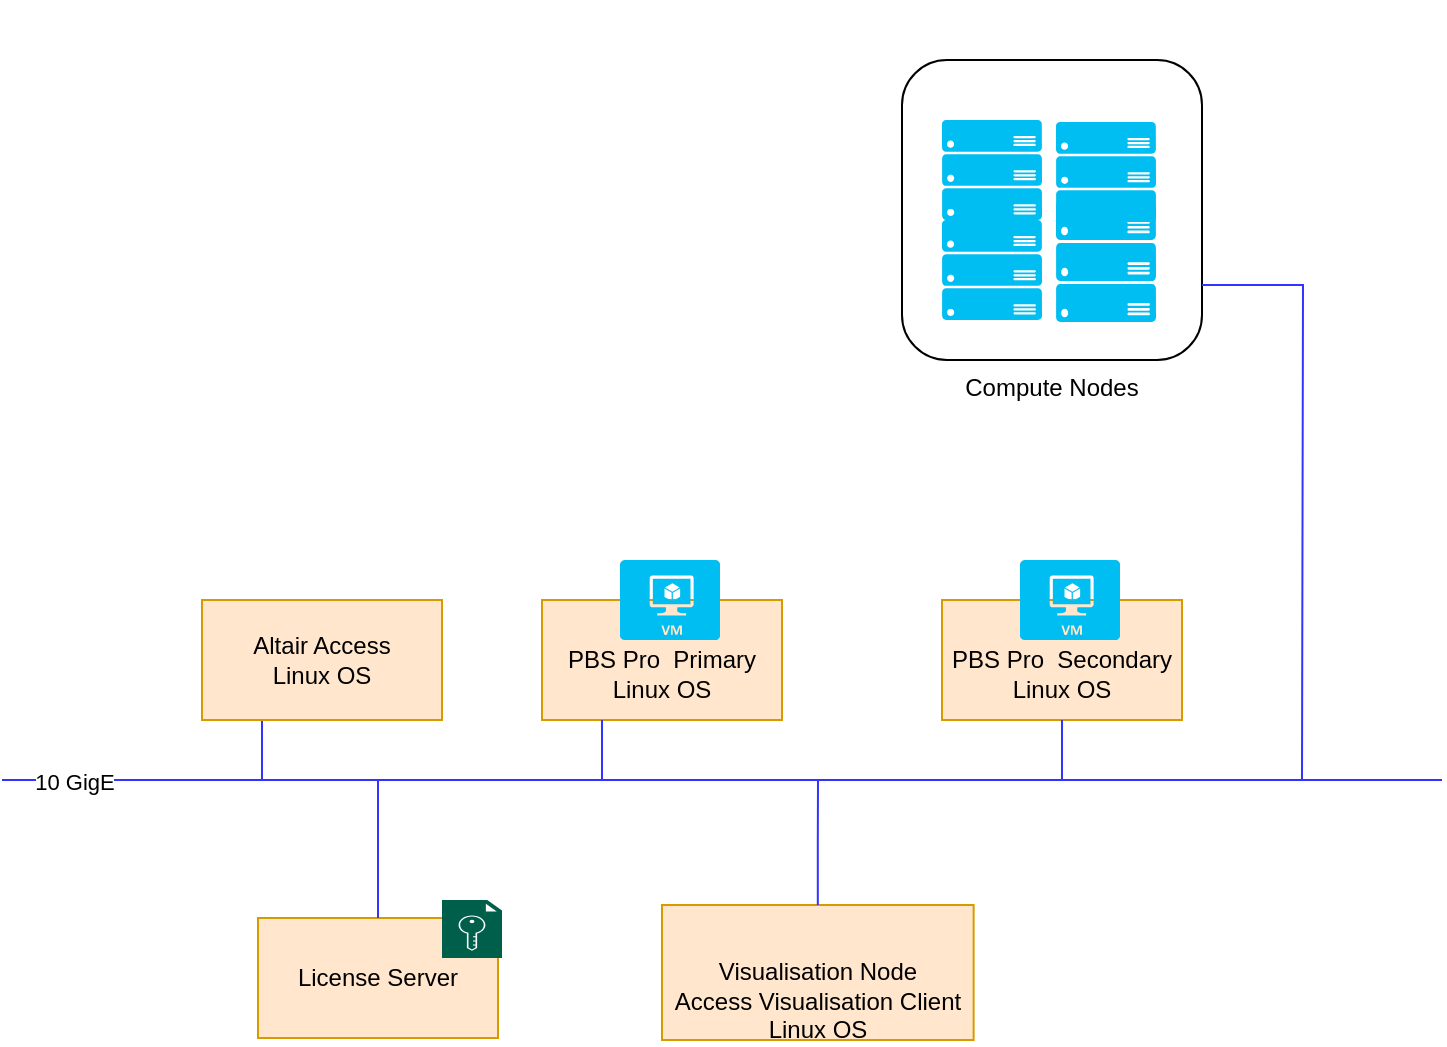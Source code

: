<mxfile version="17.1.1" type="github">
  <diagram id="HHhNP4SVwIDUWHWwpKeL" name="Page-1">
    <mxGraphModel dx="1599" dy="1069" grid="1" gridSize="10" guides="1" tooltips="1" connect="1" arrows="1" fold="1" page="1" pageScale="1" pageWidth="827" pageHeight="1169" math="0" shadow="0">
      <root>
        <mxCell id="0" />
        <mxCell id="1" parent="0" />
        <mxCell id="YsyHnd-0THPUY1DzU66A-9" value="" style="group" vertex="1" connectable="0" parent="1">
          <mxGeometry x="400" y="640" width="174" height="90" as="geometry" />
        </mxCell>
        <mxCell id="YsyHnd-0THPUY1DzU66A-8" value="&lt;br&gt;&lt;br&gt;Visualisation Node&lt;br&gt;Access Visualisation Client&lt;br&gt;Linux OS" style="rounded=0;whiteSpace=wrap;html=1;fillColor=#ffe6cc;strokeColor=#d79b00;" vertex="1" parent="YsyHnd-0THPUY1DzU66A-9">
          <mxGeometry y="22.5" width="155.821" height="67.5" as="geometry" />
        </mxCell>
        <mxCell id="YsyHnd-0THPUY1DzU66A-6" value="" style="shape=image;html=1;verticalAlign=top;verticalLabelPosition=bottom;labelBackgroundColor=#ffffff;imageAspect=0;aspect=fixed;image=https://cdn2.iconfinder.com/data/icons/gnomeicontheme/24x24/stock/image/stock_graphics-align-bottom.png" vertex="1" parent="YsyHnd-0THPUY1DzU66A-9">
          <mxGeometry x="116.866" width="44" height="44" as="geometry" />
        </mxCell>
        <mxCell id="YsyHnd-0THPUY1DzU66A-10" value="" style="group" vertex="1" connectable="0" parent="1">
          <mxGeometry x="340" y="490" width="120" height="80" as="geometry" />
        </mxCell>
        <mxCell id="YsyHnd-0THPUY1DzU66A-1" value="&lt;br&gt;PBS Pro &amp;nbsp;Primary&lt;br&gt;Linux OS" style="rounded=0;whiteSpace=wrap;html=1;fillColor=#ffe6cc;strokeColor=#d79b00;" vertex="1" parent="YsyHnd-0THPUY1DzU66A-10">
          <mxGeometry y="20" width="120" height="60" as="geometry" />
        </mxCell>
        <mxCell id="YsyHnd-0THPUY1DzU66A-2" value="" style="verticalLabelPosition=bottom;html=1;verticalAlign=top;align=center;strokeColor=none;fillColor=#00BEF2;shape=mxgraph.azure.virtual_machine;" vertex="1" parent="YsyHnd-0THPUY1DzU66A-10">
          <mxGeometry x="39" width="50" height="40" as="geometry" />
        </mxCell>
        <mxCell id="YsyHnd-0THPUY1DzU66A-11" value="" style="group" vertex="1" connectable="0" parent="1">
          <mxGeometry x="540" y="490" width="120" height="80" as="geometry" />
        </mxCell>
        <mxCell id="YsyHnd-0THPUY1DzU66A-3" value="&lt;br&gt;PBS Pro &amp;nbsp;Secondary&lt;br&gt;Linux OS" style="rounded=0;whiteSpace=wrap;html=1;fillColor=#ffe6cc;strokeColor=#d79b00;" vertex="1" parent="YsyHnd-0THPUY1DzU66A-11">
          <mxGeometry y="20" width="120" height="60" as="geometry" />
        </mxCell>
        <mxCell id="YsyHnd-0THPUY1DzU66A-4" value="" style="verticalLabelPosition=bottom;html=1;verticalAlign=top;align=center;strokeColor=none;fillColor=#00BEF2;shape=mxgraph.azure.virtual_machine;" vertex="1" parent="YsyHnd-0THPUY1DzU66A-11">
          <mxGeometry x="39" width="50" height="40" as="geometry" />
        </mxCell>
        <mxCell id="YsyHnd-0THPUY1DzU66A-38" style="edgeStyle=orthogonalEdgeStyle;rounded=0;orthogonalLoop=1;jettySize=auto;html=1;exitX=0.25;exitY=1;exitDx=0;exitDy=0;endArrow=none;endFill=0;strokeColor=#3333FF;" edge="1" parent="1" source="YsyHnd-0THPUY1DzU66A-27">
          <mxGeometry relative="1" as="geometry">
            <mxPoint x="200" y="600" as="targetPoint" />
          </mxGeometry>
        </mxCell>
        <mxCell id="YsyHnd-0THPUY1DzU66A-27" value="Altair Access&lt;br&gt;Linux OS" style="rounded=0;whiteSpace=wrap;html=1;fillColor=#ffe6cc;strokeColor=#d79b00;" vertex="1" parent="1">
          <mxGeometry x="170" y="510" width="120" height="60" as="geometry" />
        </mxCell>
        <mxCell id="YsyHnd-0THPUY1DzU66A-28" value="" style="group" vertex="1" connectable="0" parent="1">
          <mxGeometry x="198" y="660" width="122" height="69" as="geometry" />
        </mxCell>
        <mxCell id="YsyHnd-0THPUY1DzU66A-15" value="License Server" style="rounded=0;whiteSpace=wrap;html=1;fillColor=#ffe6cc;strokeColor=#d79b00;" vertex="1" parent="YsyHnd-0THPUY1DzU66A-28">
          <mxGeometry y="9" width="120" height="60" as="geometry" />
        </mxCell>
        <mxCell id="YsyHnd-0THPUY1DzU66A-16" value="" style="sketch=0;pointerEvents=1;shadow=0;dashed=0;html=1;strokeColor=none;fillColor=#005F4B;labelPosition=center;verticalLabelPosition=bottom;verticalAlign=top;align=center;outlineConnect=0;shape=mxgraph.veeam2.license_file;" vertex="1" parent="YsyHnd-0THPUY1DzU66A-28">
          <mxGeometry x="92" width="30" height="29" as="geometry" />
        </mxCell>
        <mxCell id="YsyHnd-0THPUY1DzU66A-29" value="" style="group" vertex="1" connectable="0" parent="1">
          <mxGeometry x="520" y="210" width="183" height="230.5" as="geometry" />
        </mxCell>
        <mxCell id="YsyHnd-0THPUY1DzU66A-25" value="Compute Nodes" style="rounded=1;whiteSpace=wrap;html=1;fillColor=none;labelPosition=center;verticalLabelPosition=bottom;align=center;verticalAlign=top;" vertex="1" parent="YsyHnd-0THPUY1DzU66A-29">
          <mxGeometry y="30" width="150" height="150" as="geometry" />
        </mxCell>
        <mxCell id="YsyHnd-0THPUY1DzU66A-26" value="" style="group" vertex="1" connectable="0" parent="YsyHnd-0THPUY1DzU66A-29">
          <mxGeometry x="20" y="60" width="163" height="170.5" as="geometry" />
        </mxCell>
        <mxCell id="YsyHnd-0THPUY1DzU66A-20" value="" style="verticalLabelPosition=bottom;html=1;verticalAlign=top;align=center;strokeColor=none;fillColor=#00BEF2;shape=mxgraph.azure.server_rack;" vertex="1" parent="YsyHnd-0THPUY1DzU66A-26">
          <mxGeometry width="50" height="50" as="geometry" />
        </mxCell>
        <mxCell id="YsyHnd-0THPUY1DzU66A-21" value="" style="verticalLabelPosition=bottom;html=1;verticalAlign=top;align=center;strokeColor=none;fillColor=#00BEF2;shape=mxgraph.azure.server_rack;" vertex="1" parent="YsyHnd-0THPUY1DzU66A-26">
          <mxGeometry y="50" width="50" height="50" as="geometry" />
        </mxCell>
        <mxCell id="YsyHnd-0THPUY1DzU66A-22" value="" style="verticalLabelPosition=bottom;html=1;verticalAlign=top;align=center;strokeColor=none;fillColor=#00BEF2;shape=mxgraph.azure.server_rack;" vertex="1" parent="YsyHnd-0THPUY1DzU66A-26">
          <mxGeometry x="57" y="1" width="50" height="50" as="geometry" />
        </mxCell>
        <mxCell id="YsyHnd-0THPUY1DzU66A-23" value="" style="verticalLabelPosition=bottom;html=1;verticalAlign=top;align=center;strokeColor=none;fillColor=#00BEF2;shape=mxgraph.azure.server_rack;" vertex="1" parent="YsyHnd-0THPUY1DzU66A-26">
          <mxGeometry x="57" y="41" width="50" height="60" as="geometry" />
        </mxCell>
        <mxCell id="YsyHnd-0THPUY1DzU66A-24" value="" style="shape=image;imageAspect=0;aspect=fixed;verticalLabelPosition=bottom;verticalAlign=top;image=https://upload.wikimedia.org/wikipedia/commons/thumb/e/e6/OpenStack®_Logo_2016.svg/2560px-OpenStack®_Logo_2016.svg.png;" vertex="1" parent="YsyHnd-0THPUY1DzU66A-29">
          <mxGeometry x="23.21" width="103.59" height="50" as="geometry" />
        </mxCell>
        <mxCell id="YsyHnd-0THPUY1DzU66A-31" value="" style="endArrow=none;html=1;rounded=0;strokeColor=#3333FF;" edge="1" parent="1">
          <mxGeometry width="50" height="50" relative="1" as="geometry">
            <mxPoint x="70" y="600" as="sourcePoint" />
            <mxPoint x="790" y="600" as="targetPoint" />
          </mxGeometry>
        </mxCell>
        <mxCell id="YsyHnd-0THPUY1DzU66A-39" value="10 GigE" style="edgeLabel;html=1;align=center;verticalAlign=middle;resizable=0;points=[];" vertex="1" connectable="0" parent="YsyHnd-0THPUY1DzU66A-31">
          <mxGeometry x="-0.9" y="-1" relative="1" as="geometry">
            <mxPoint as="offset" />
          </mxGeometry>
        </mxCell>
        <mxCell id="YsyHnd-0THPUY1DzU66A-32" style="edgeStyle=orthogonalEdgeStyle;rounded=0;orthogonalLoop=1;jettySize=auto;html=1;endArrow=none;endFill=0;strokeColor=#3333FF;" edge="1" parent="1" source="YsyHnd-0THPUY1DzU66A-15">
          <mxGeometry relative="1" as="geometry">
            <mxPoint x="258" y="600" as="targetPoint" />
          </mxGeometry>
        </mxCell>
        <mxCell id="YsyHnd-0THPUY1DzU66A-34" style="edgeStyle=orthogonalEdgeStyle;rounded=0;orthogonalLoop=1;jettySize=auto;html=1;exitX=0.25;exitY=1;exitDx=0;exitDy=0;endArrow=none;endFill=0;strokeColor=#3333FF;" edge="1" parent="1" source="YsyHnd-0THPUY1DzU66A-1">
          <mxGeometry relative="1" as="geometry">
            <mxPoint x="370" y="600" as="targetPoint" />
          </mxGeometry>
        </mxCell>
        <mxCell id="YsyHnd-0THPUY1DzU66A-35" style="edgeStyle=orthogonalEdgeStyle;rounded=0;orthogonalLoop=1;jettySize=auto;html=1;exitX=0.5;exitY=0;exitDx=0;exitDy=0;endArrow=none;endFill=0;strokeColor=#3333FF;" edge="1" parent="1" source="YsyHnd-0THPUY1DzU66A-8">
          <mxGeometry relative="1" as="geometry">
            <mxPoint x="478" y="600" as="targetPoint" />
          </mxGeometry>
        </mxCell>
        <mxCell id="YsyHnd-0THPUY1DzU66A-36" style="edgeStyle=orthogonalEdgeStyle;rounded=0;orthogonalLoop=1;jettySize=auto;html=1;exitX=0.5;exitY=1;exitDx=0;exitDy=0;endArrow=none;endFill=0;strokeColor=#3333FF;" edge="1" parent="1" source="YsyHnd-0THPUY1DzU66A-3">
          <mxGeometry relative="1" as="geometry">
            <mxPoint x="600" y="600" as="targetPoint" />
          </mxGeometry>
        </mxCell>
        <mxCell id="YsyHnd-0THPUY1DzU66A-37" style="edgeStyle=orthogonalEdgeStyle;rounded=0;orthogonalLoop=1;jettySize=auto;html=1;exitX=1;exitY=0.75;exitDx=0;exitDy=0;endArrow=none;endFill=0;strokeColor=#3333FF;" edge="1" parent="1" source="YsyHnd-0THPUY1DzU66A-25">
          <mxGeometry relative="1" as="geometry">
            <mxPoint x="720" y="600" as="targetPoint" />
          </mxGeometry>
        </mxCell>
      </root>
    </mxGraphModel>
  </diagram>
</mxfile>
